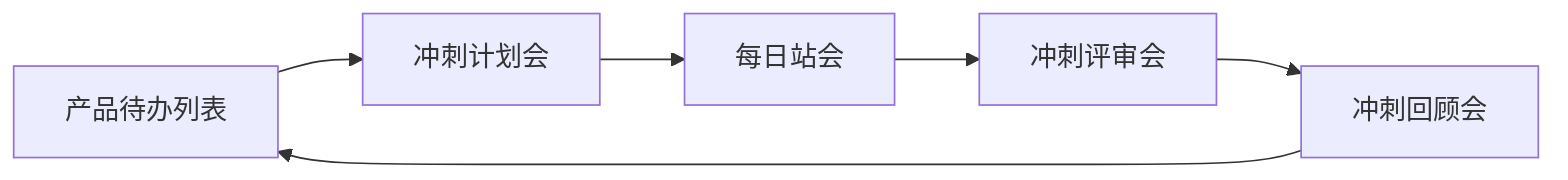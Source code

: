 graph LR
    A[产品待办列表] --> B[冲刺计划会]
    B --> C[每日站会]
    C --> D[冲刺评审会]
    D --> E[冲刺回顾会]
    E --> A